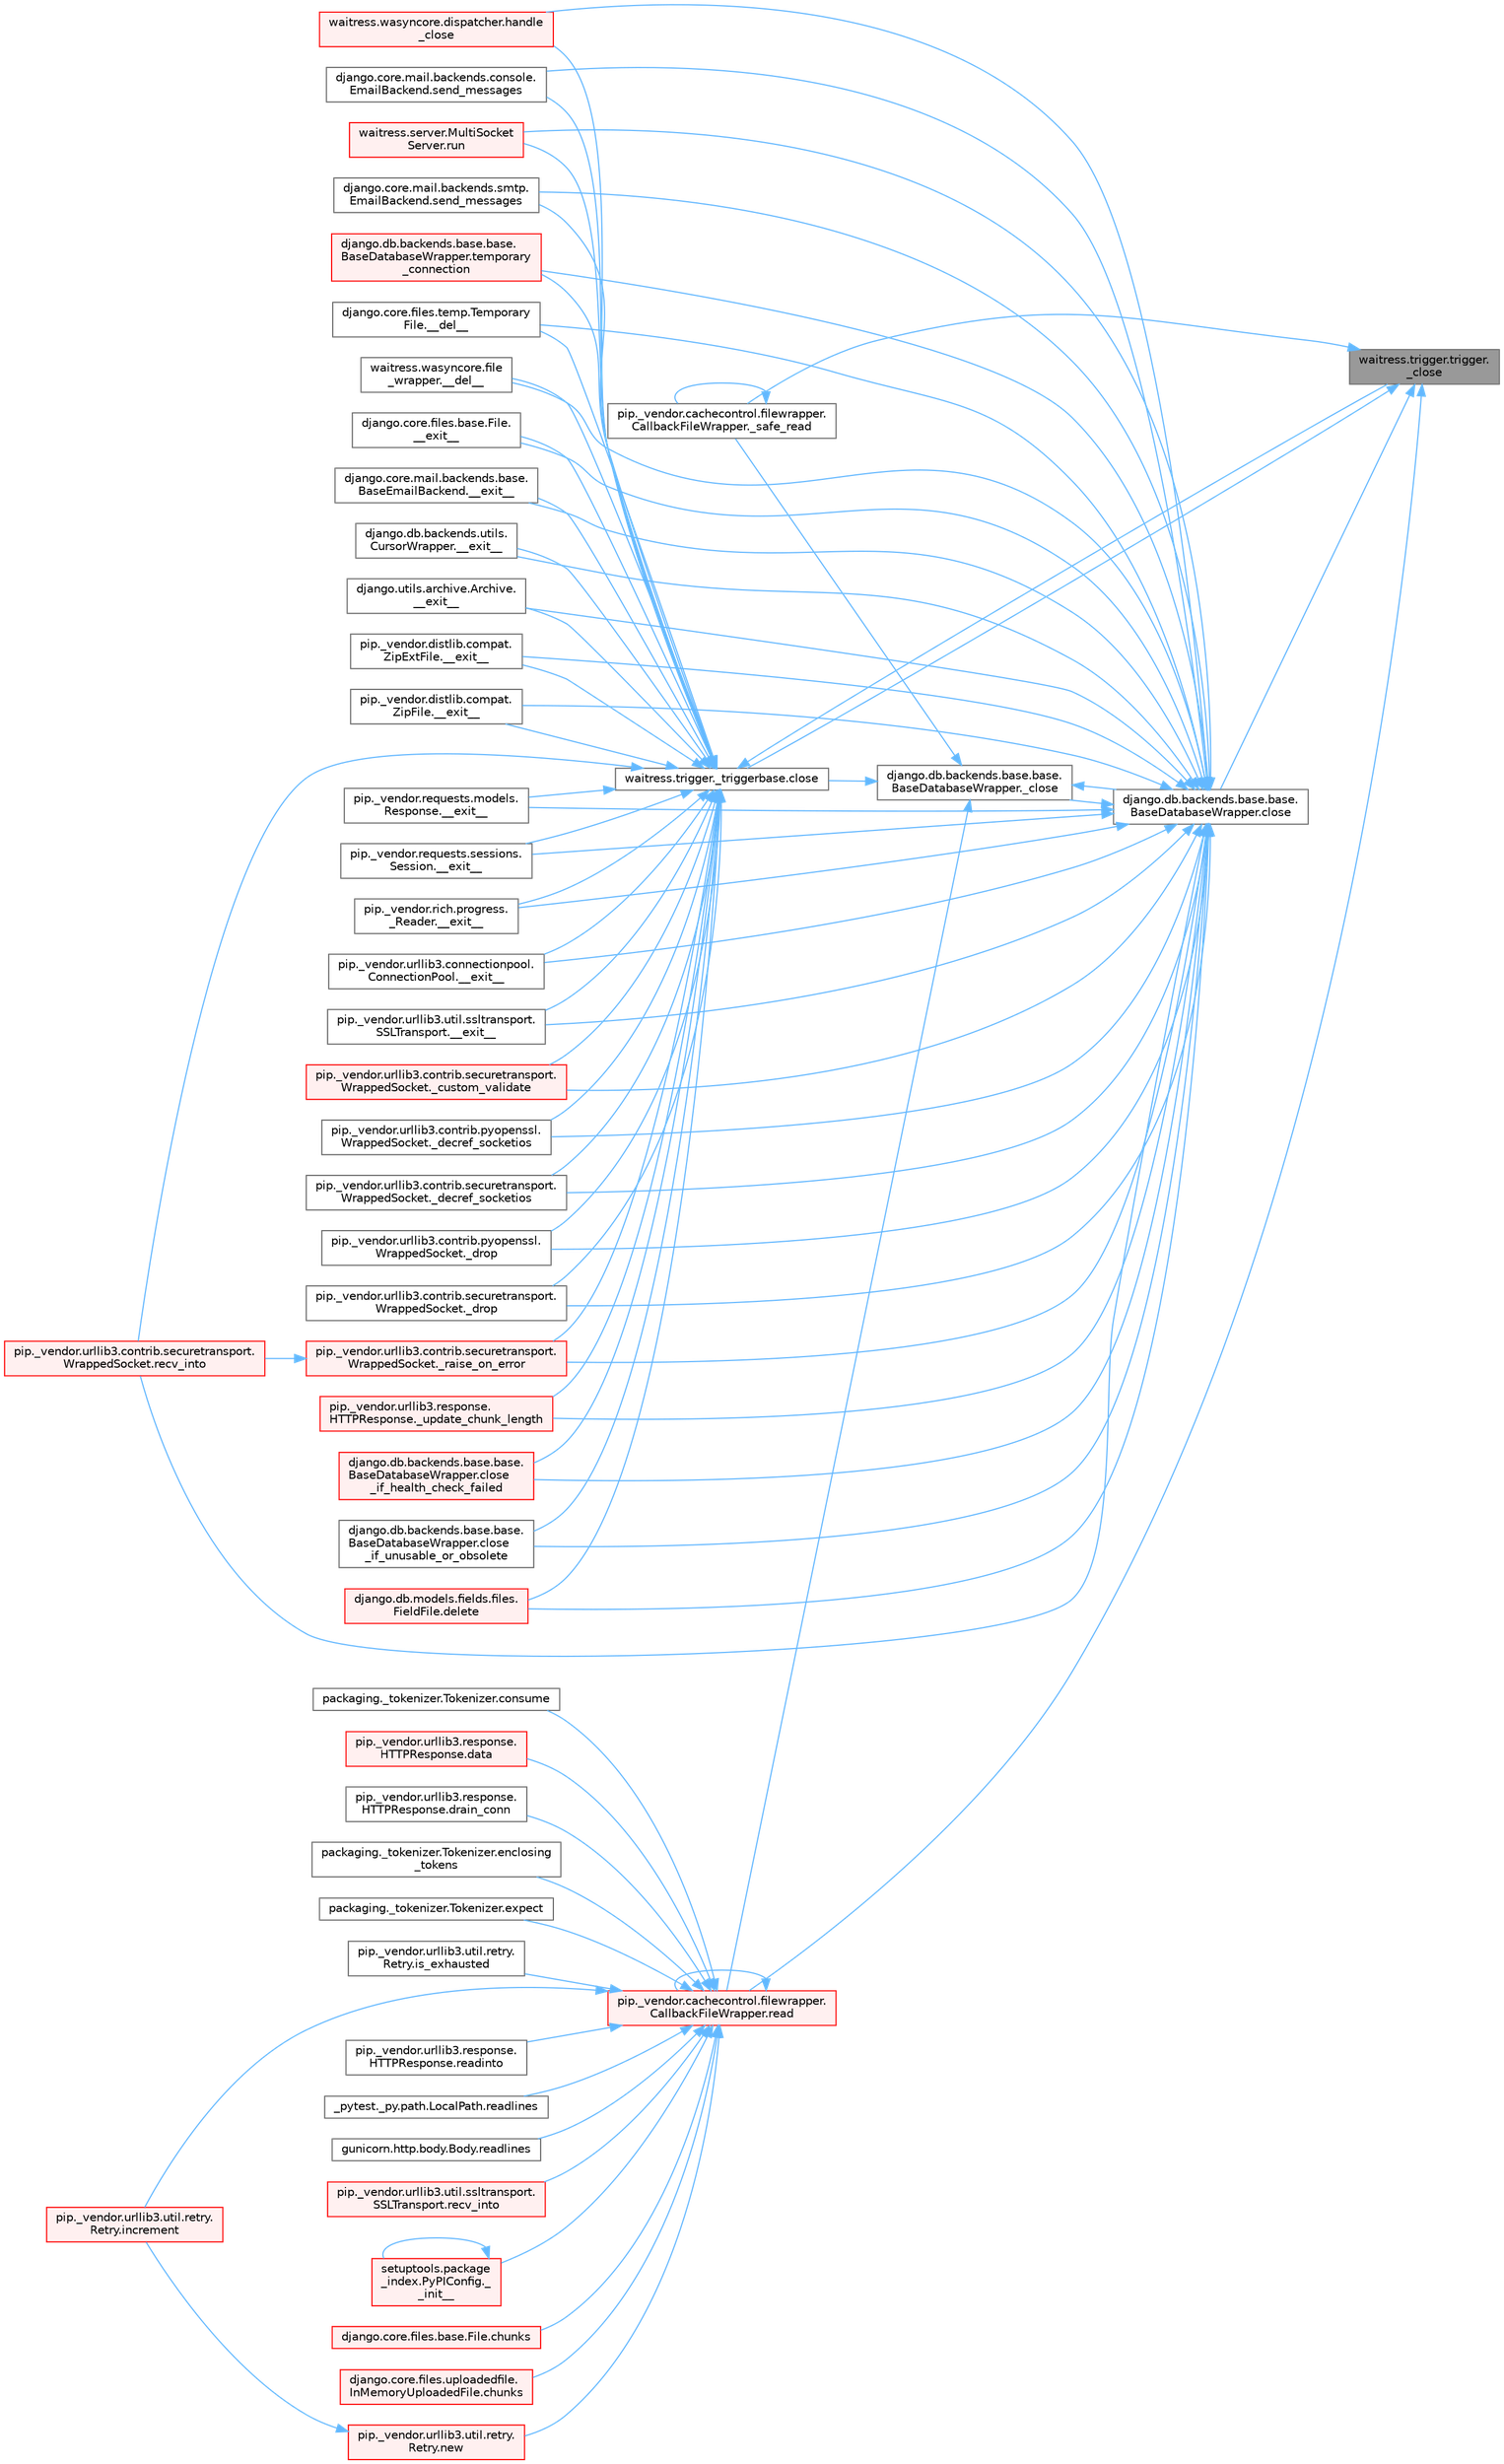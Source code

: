 digraph "waitress.trigger.trigger._close"
{
 // LATEX_PDF_SIZE
  bgcolor="transparent";
  edge [fontname=Helvetica,fontsize=10,labelfontname=Helvetica,labelfontsize=10];
  node [fontname=Helvetica,fontsize=10,shape=box,height=0.2,width=0.4];
  rankdir="RL";
  Node1 [id="Node000001",label="waitress.trigger.trigger.\l_close",height=0.2,width=0.4,color="gray40", fillcolor="grey60", style="filled", fontcolor="black",tooltip=" "];
  Node1 -> Node2 [id="edge1_Node000001_Node000002",dir="back",color="steelblue1",style="solid",tooltip=" "];
  Node2 [id="Node000002",label="pip._vendor.cachecontrol.filewrapper.\lCallbackFileWrapper._safe_read",height=0.2,width=0.4,color="grey40", fillcolor="white", style="filled",URL="$classpip_1_1__vendor_1_1cachecontrol_1_1filewrapper_1_1_callback_file_wrapper.html#aa5efb6219ceca3e2b3d937a8a91a7e5f",tooltip=" "];
  Node2 -> Node2 [id="edge2_Node000002_Node000002",dir="back",color="steelblue1",style="solid",tooltip=" "];
  Node1 -> Node3 [id="edge3_Node000001_Node000003",dir="back",color="steelblue1",style="solid",tooltip=" "];
  Node3 [id="Node000003",label="django.db.backends.base.base.\lBaseDatabaseWrapper.close",height=0.2,width=0.4,color="grey40", fillcolor="white", style="filled",URL="$classdjango_1_1db_1_1backends_1_1base_1_1base_1_1_base_database_wrapper.html#a01214a9b91408274fbc34cb062baf2bc",tooltip=" "];
  Node3 -> Node4 [id="edge4_Node000003_Node000004",dir="back",color="steelblue1",style="solid",tooltip=" "];
  Node4 [id="Node000004",label="django.core.files.temp.Temporary\lFile.__del__",height=0.2,width=0.4,color="grey40", fillcolor="white", style="filled",URL="$classdjango_1_1core_1_1files_1_1temp_1_1_temporary_file.html#a95809e90e91ff4f43e62813734a1ff5f",tooltip=" "];
  Node3 -> Node5 [id="edge5_Node000003_Node000005",dir="back",color="steelblue1",style="solid",tooltip=" "];
  Node5 [id="Node000005",label="waitress.wasyncore.file\l_wrapper.__del__",height=0.2,width=0.4,color="grey40", fillcolor="white", style="filled",URL="$classwaitress_1_1wasyncore_1_1file__wrapper.html#a4e25ecc24a6210bc5e295c433e632780",tooltip=" "];
  Node3 -> Node6 [id="edge6_Node000003_Node000006",dir="back",color="steelblue1",style="solid",tooltip=" "];
  Node6 [id="Node000006",label="django.core.files.base.File.\l__exit__",height=0.2,width=0.4,color="grey40", fillcolor="white", style="filled",URL="$classdjango_1_1core_1_1files_1_1base_1_1_file.html#ae0b1191c5014d84fee107227495e239c",tooltip=" "];
  Node3 -> Node7 [id="edge7_Node000003_Node000007",dir="back",color="steelblue1",style="solid",tooltip=" "];
  Node7 [id="Node000007",label="django.core.mail.backends.base.\lBaseEmailBackend.__exit__",height=0.2,width=0.4,color="grey40", fillcolor="white", style="filled",URL="$classdjango_1_1core_1_1mail_1_1backends_1_1base_1_1_base_email_backend.html#ab6610ac0ed4aba1a8172e85b59065503",tooltip=" "];
  Node3 -> Node8 [id="edge8_Node000003_Node000008",dir="back",color="steelblue1",style="solid",tooltip=" "];
  Node8 [id="Node000008",label="django.db.backends.utils.\lCursorWrapper.__exit__",height=0.2,width=0.4,color="grey40", fillcolor="white", style="filled",URL="$classdjango_1_1db_1_1backends_1_1utils_1_1_cursor_wrapper.html#a02f5176bb3b2e598d12ac8fdf26f3496",tooltip=" "];
  Node3 -> Node9 [id="edge9_Node000003_Node000009",dir="back",color="steelblue1",style="solid",tooltip=" "];
  Node9 [id="Node000009",label="django.utils.archive.Archive.\l__exit__",height=0.2,width=0.4,color="grey40", fillcolor="white", style="filled",URL="$classdjango_1_1utils_1_1archive_1_1_archive.html#a9a50df9316e6d45236868d7561a13d78",tooltip=" "];
  Node3 -> Node10 [id="edge10_Node000003_Node000010",dir="back",color="steelblue1",style="solid",tooltip=" "];
  Node10 [id="Node000010",label="pip._vendor.distlib.compat.\lZipExtFile.__exit__",height=0.2,width=0.4,color="grey40", fillcolor="white", style="filled",URL="$classpip_1_1__vendor_1_1distlib_1_1compat_1_1_zip_ext_file.html#ad18398fe6a9f5109a3b0a62aa29d830c",tooltip=" "];
  Node3 -> Node11 [id="edge11_Node000003_Node000011",dir="back",color="steelblue1",style="solid",tooltip=" "];
  Node11 [id="Node000011",label="pip._vendor.distlib.compat.\lZipFile.__exit__",height=0.2,width=0.4,color="grey40", fillcolor="white", style="filled",URL="$classpip_1_1__vendor_1_1distlib_1_1compat_1_1_zip_file.html#ae730617981b5947edb5f7838f1caabb4",tooltip=" "];
  Node3 -> Node12 [id="edge12_Node000003_Node000012",dir="back",color="steelblue1",style="solid",tooltip=" "];
  Node12 [id="Node000012",label="pip._vendor.requests.models.\lResponse.__exit__",height=0.2,width=0.4,color="grey40", fillcolor="white", style="filled",URL="$classpip_1_1__vendor_1_1requests_1_1models_1_1_response.html#a1f5f32680ba6cd5002b2c19b7b8b0705",tooltip=" "];
  Node3 -> Node13 [id="edge13_Node000003_Node000013",dir="back",color="steelblue1",style="solid",tooltip=" "];
  Node13 [id="Node000013",label="pip._vendor.requests.sessions.\lSession.__exit__",height=0.2,width=0.4,color="grey40", fillcolor="white", style="filled",URL="$classpip_1_1__vendor_1_1requests_1_1sessions_1_1_session.html#aa063240820ab2fc28ed471a014a47963",tooltip=" "];
  Node3 -> Node14 [id="edge14_Node000003_Node000014",dir="back",color="steelblue1",style="solid",tooltip=" "];
  Node14 [id="Node000014",label="pip._vendor.rich.progress.\l_Reader.__exit__",height=0.2,width=0.4,color="grey40", fillcolor="white", style="filled",URL="$classpip_1_1__vendor_1_1rich_1_1progress_1_1___reader.html#a82781ca9c3ea0f5a0a3f9bd309e05b85",tooltip=" "];
  Node3 -> Node15 [id="edge15_Node000003_Node000015",dir="back",color="steelblue1",style="solid",tooltip=" "];
  Node15 [id="Node000015",label="pip._vendor.urllib3.connectionpool.\lConnectionPool.__exit__",height=0.2,width=0.4,color="grey40", fillcolor="white", style="filled",URL="$classpip_1_1__vendor_1_1urllib3_1_1connectionpool_1_1_connection_pool.html#adfa39f03564a54c98c18206145aa9d0f",tooltip=" "];
  Node3 -> Node16 [id="edge16_Node000003_Node000016",dir="back",color="steelblue1",style="solid",tooltip=" "];
  Node16 [id="Node000016",label="pip._vendor.urllib3.util.ssltransport.\lSSLTransport.__exit__",height=0.2,width=0.4,color="grey40", fillcolor="white", style="filled",URL="$classpip_1_1__vendor_1_1urllib3_1_1util_1_1ssltransport_1_1_s_s_l_transport.html#ae3f2aec625e9a75bbcd96b467cf3b7fd",tooltip=" "];
  Node3 -> Node17 [id="edge17_Node000003_Node000017",dir="back",color="steelblue1",style="solid",tooltip=" "];
  Node17 [id="Node000017",label="django.db.backends.base.base.\lBaseDatabaseWrapper._close",height=0.2,width=0.4,color="grey40", fillcolor="white", style="filled",URL="$classdjango_1_1db_1_1backends_1_1base_1_1base_1_1_base_database_wrapper.html#a069b8e1694fb63fce4840aead0e1f63d",tooltip=" "];
  Node17 -> Node2 [id="edge18_Node000017_Node000002",dir="back",color="steelblue1",style="solid",tooltip=" "];
  Node17 -> Node3 [id="edge19_Node000017_Node000003",dir="back",color="steelblue1",style="solid",tooltip=" "];
  Node17 -> Node18 [id="edge20_Node000017_Node000018",dir="back",color="steelblue1",style="solid",tooltip=" "];
  Node18 [id="Node000018",label="waitress.trigger._triggerbase.close",height=0.2,width=0.4,color="grey40", fillcolor="white", style="filled",URL="$classwaitress_1_1trigger_1_1__triggerbase.html#a233bfdafc3a89d16231bdb1ffb64c721",tooltip=" "];
  Node18 -> Node4 [id="edge21_Node000018_Node000004",dir="back",color="steelblue1",style="solid",tooltip=" "];
  Node18 -> Node5 [id="edge22_Node000018_Node000005",dir="back",color="steelblue1",style="solid",tooltip=" "];
  Node18 -> Node6 [id="edge23_Node000018_Node000006",dir="back",color="steelblue1",style="solid",tooltip=" "];
  Node18 -> Node7 [id="edge24_Node000018_Node000007",dir="back",color="steelblue1",style="solid",tooltip=" "];
  Node18 -> Node8 [id="edge25_Node000018_Node000008",dir="back",color="steelblue1",style="solid",tooltip=" "];
  Node18 -> Node9 [id="edge26_Node000018_Node000009",dir="back",color="steelblue1",style="solid",tooltip=" "];
  Node18 -> Node10 [id="edge27_Node000018_Node000010",dir="back",color="steelblue1",style="solid",tooltip=" "];
  Node18 -> Node11 [id="edge28_Node000018_Node000011",dir="back",color="steelblue1",style="solid",tooltip=" "];
  Node18 -> Node12 [id="edge29_Node000018_Node000012",dir="back",color="steelblue1",style="solid",tooltip=" "];
  Node18 -> Node13 [id="edge30_Node000018_Node000013",dir="back",color="steelblue1",style="solid",tooltip=" "];
  Node18 -> Node14 [id="edge31_Node000018_Node000014",dir="back",color="steelblue1",style="solid",tooltip=" "];
  Node18 -> Node15 [id="edge32_Node000018_Node000015",dir="back",color="steelblue1",style="solid",tooltip=" "];
  Node18 -> Node16 [id="edge33_Node000018_Node000016",dir="back",color="steelblue1",style="solid",tooltip=" "];
  Node18 -> Node1 [id="edge34_Node000018_Node000001",dir="back",color="steelblue1",style="solid",tooltip=" "];
  Node18 -> Node19 [id="edge35_Node000018_Node000019",dir="back",color="steelblue1",style="solid",tooltip=" "];
  Node19 [id="Node000019",label="pip._vendor.urllib3.contrib.securetransport.\lWrappedSocket._custom_validate",height=0.2,width=0.4,color="red", fillcolor="#FFF0F0", style="filled",URL="$classpip_1_1__vendor_1_1urllib3_1_1contrib_1_1securetransport_1_1_wrapped_socket.html#a792d7036b5574cd74ffbf75a1d40e8ea",tooltip=" "];
  Node18 -> Node21 [id="edge36_Node000018_Node000021",dir="back",color="steelblue1",style="solid",tooltip=" "];
  Node21 [id="Node000021",label="pip._vendor.urllib3.contrib.pyopenssl.\lWrappedSocket._decref_socketios",height=0.2,width=0.4,color="grey40", fillcolor="white", style="filled",URL="$classpip_1_1__vendor_1_1urllib3_1_1contrib_1_1pyopenssl_1_1_wrapped_socket.html#a852978001c35f19a5668b6b635b4d466",tooltip=" "];
  Node18 -> Node22 [id="edge37_Node000018_Node000022",dir="back",color="steelblue1",style="solid",tooltip=" "];
  Node22 [id="Node000022",label="pip._vendor.urllib3.contrib.securetransport.\lWrappedSocket._decref_socketios",height=0.2,width=0.4,color="grey40", fillcolor="white", style="filled",URL="$classpip_1_1__vendor_1_1urllib3_1_1contrib_1_1securetransport_1_1_wrapped_socket.html#aece833c51ea926f1a23410d725e8e0bc",tooltip=" "];
  Node18 -> Node23 [id="edge38_Node000018_Node000023",dir="back",color="steelblue1",style="solid",tooltip=" "];
  Node23 [id="Node000023",label="pip._vendor.urllib3.contrib.pyopenssl.\lWrappedSocket._drop",height=0.2,width=0.4,color="grey40", fillcolor="white", style="filled",URL="$classpip_1_1__vendor_1_1urllib3_1_1contrib_1_1pyopenssl_1_1_wrapped_socket.html#a7d3e248bcf60a9d8606bbcde69f785f5",tooltip=" "];
  Node18 -> Node24 [id="edge39_Node000018_Node000024",dir="back",color="steelblue1",style="solid",tooltip=" "];
  Node24 [id="Node000024",label="pip._vendor.urllib3.contrib.securetransport.\lWrappedSocket._drop",height=0.2,width=0.4,color="grey40", fillcolor="white", style="filled",URL="$classpip_1_1__vendor_1_1urllib3_1_1contrib_1_1securetransport_1_1_wrapped_socket.html#aa5120335fca67c7dd6cc4b1cf6d7e74f",tooltip=" "];
  Node18 -> Node25 [id="edge40_Node000018_Node000025",dir="back",color="steelblue1",style="solid",tooltip=" "];
  Node25 [id="Node000025",label="pip._vendor.urllib3.contrib.securetransport.\lWrappedSocket._raise_on_error",height=0.2,width=0.4,color="red", fillcolor="#FFF0F0", style="filled",URL="$classpip_1_1__vendor_1_1urllib3_1_1contrib_1_1securetransport_1_1_wrapped_socket.html#ae89ceec48b026fbcf5e9888ee21e0c09",tooltip=" "];
  Node25 -> Node26 [id="edge41_Node000025_Node000026",dir="back",color="steelblue1",style="solid",tooltip=" "];
  Node26 [id="Node000026",label="pip._vendor.urllib3.contrib.securetransport.\lWrappedSocket.recv_into",height=0.2,width=0.4,color="red", fillcolor="#FFF0F0", style="filled",URL="$classpip_1_1__vendor_1_1urllib3_1_1contrib_1_1securetransport_1_1_wrapped_socket.html#aedfc3cd814ef6075e6907e05860b45d6",tooltip=" "];
  Node18 -> Node101 [id="edge42_Node000018_Node000101",dir="back",color="steelblue1",style="solid",tooltip=" "];
  Node101 [id="Node000101",label="pip._vendor.urllib3.response.\lHTTPResponse._update_chunk_length",height=0.2,width=0.4,color="red", fillcolor="#FFF0F0", style="filled",URL="$classpip_1_1__vendor_1_1urllib3_1_1response_1_1_h_t_t_p_response.html#adbdd73c32bc7b36f2120d5ab8189e8d8",tooltip=" "];
  Node18 -> Node272 [id="edge43_Node000018_Node000272",dir="back",color="steelblue1",style="solid",tooltip=" "];
  Node272 [id="Node000272",label="django.db.backends.base.base.\lBaseDatabaseWrapper.close\l_if_health_check_failed",height=0.2,width=0.4,color="red", fillcolor="#FFF0F0", style="filled",URL="$classdjango_1_1db_1_1backends_1_1base_1_1base_1_1_base_database_wrapper.html#a3f4d11734d2da94781f00468b6bd3981",tooltip=" "];
  Node18 -> Node435 [id="edge44_Node000018_Node000435",dir="back",color="steelblue1",style="solid",tooltip=" "];
  Node435 [id="Node000435",label="django.db.backends.base.base.\lBaseDatabaseWrapper.close\l_if_unusable_or_obsolete",height=0.2,width=0.4,color="grey40", fillcolor="white", style="filled",URL="$classdjango_1_1db_1_1backends_1_1base_1_1base_1_1_base_database_wrapper.html#a599dfc5a8da20da69ffa5a94869dad01",tooltip=" "];
  Node18 -> Node436 [id="edge45_Node000018_Node000436",dir="back",color="steelblue1",style="solid",tooltip=" "];
  Node436 [id="Node000436",label="django.db.models.fields.files.\lFieldFile.delete",height=0.2,width=0.4,color="red", fillcolor="#FFF0F0", style="filled",URL="$classdjango_1_1db_1_1models_1_1fields_1_1files_1_1_field_file.html#a9ceb820ca3d1263f793b61694dbc8214",tooltip=" "];
  Node18 -> Node437 [id="edge46_Node000018_Node000437",dir="back",color="steelblue1",style="solid",tooltip=" "];
  Node437 [id="Node000437",label="waitress.wasyncore.dispatcher.handle\l_close",height=0.2,width=0.4,color="red", fillcolor="#FFF0F0", style="filled",URL="$classwaitress_1_1wasyncore_1_1dispatcher.html#a3aa67ce99ade5536c206ebc997189803",tooltip=" "];
  Node18 -> Node26 [id="edge47_Node000018_Node000026",dir="back",color="steelblue1",style="solid",tooltip=" "];
  Node18 -> Node1627 [id="edge48_Node000018_Node001627",dir="back",color="steelblue1",style="solid",tooltip=" "];
  Node1627 [id="Node001627",label="waitress.server.MultiSocket\lServer.run",height=0.2,width=0.4,color="red", fillcolor="#FFF0F0", style="filled",URL="$classwaitress_1_1server_1_1_multi_socket_server.html#ab67cbf2d39ebd4060101ae1cbb6bec51",tooltip=" "];
  Node18 -> Node1393 [id="edge49_Node000018_Node001393",dir="back",color="steelblue1",style="solid",tooltip=" "];
  Node1393 [id="Node001393",label="django.core.mail.backends.console.\lEmailBackend.send_messages",height=0.2,width=0.4,color="grey40", fillcolor="white", style="filled",URL="$classdjango_1_1core_1_1mail_1_1backends_1_1console_1_1_email_backend.html#ae3c7f922df87a228638e98cbb97a3deb",tooltip=" "];
  Node18 -> Node1394 [id="edge50_Node000018_Node001394",dir="back",color="steelblue1",style="solid",tooltip=" "];
  Node1394 [id="Node001394",label="django.core.mail.backends.smtp.\lEmailBackend.send_messages",height=0.2,width=0.4,color="grey40", fillcolor="white", style="filled",URL="$classdjango_1_1core_1_1mail_1_1backends_1_1smtp_1_1_email_backend.html#a0d829964e867581b24047266e5c3dca6",tooltip=" "];
  Node18 -> Node1628 [id="edge51_Node000018_Node001628",dir="back",color="steelblue1",style="solid",tooltip=" "];
  Node1628 [id="Node001628",label="django.db.backends.base.base.\lBaseDatabaseWrapper.temporary\l_connection",height=0.2,width=0.4,color="red", fillcolor="#FFF0F0", style="filled",URL="$classdjango_1_1db_1_1backends_1_1base_1_1base_1_1_base_database_wrapper.html#a605fd92d7af39b1b987426a269121b0c",tooltip=" "];
  Node17 -> Node3183 [id="edge52_Node000017_Node003183",dir="back",color="steelblue1",style="solid",tooltip=" "];
  Node3183 [id="Node003183",label="pip._vendor.cachecontrol.filewrapper.\lCallbackFileWrapper.read",height=0.2,width=0.4,color="red", fillcolor="#FFF0F0", style="filled",URL="$classpip_1_1__vendor_1_1cachecontrol_1_1filewrapper_1_1_callback_file_wrapper.html#afceb112c071f7b24b9db274a61213b68",tooltip=" "];
  Node3183 -> Node935 [id="edge53_Node003183_Node000935",dir="back",color="steelblue1",style="solid",tooltip=" "];
  Node935 [id="Node000935",label="setuptools.package\l_index.PyPIConfig._\l_init__",height=0.2,width=0.4,color="red", fillcolor="#FFF0F0", style="filled",URL="$classsetuptools_1_1package__index_1_1_py_p_i_config.html#aaaf43ad63ae6fe8ffed0e48774e437b6",tooltip=" "];
  Node935 -> Node935 [id="edge54_Node000935_Node000935",dir="back",color="steelblue1",style="solid",tooltip=" "];
  Node3183 -> Node936 [id="edge55_Node003183_Node000936",dir="back",color="steelblue1",style="solid",tooltip=" "];
  Node936 [id="Node000936",label="django.core.files.base.File.chunks",height=0.2,width=0.4,color="red", fillcolor="#FFF0F0", style="filled",URL="$classdjango_1_1core_1_1files_1_1base_1_1_file.html#ad17ccdad55ee2a18e7b9e3911ee8ebcb",tooltip=" "];
  Node3183 -> Node938 [id="edge56_Node003183_Node000938",dir="back",color="steelblue1",style="solid",tooltip=" "];
  Node938 [id="Node000938",label="django.core.files.uploadedfile.\lInMemoryUploadedFile.chunks",height=0.2,width=0.4,color="red", fillcolor="#FFF0F0", style="filled",URL="$classdjango_1_1core_1_1files_1_1uploadedfile_1_1_in_memory_uploaded_file.html#adc0e015945bc5d33673ec1d0f2b73074",tooltip=" "];
  Node3183 -> Node939 [id="edge57_Node003183_Node000939",dir="back",color="steelblue1",style="solid",tooltip=" "];
  Node939 [id="Node000939",label="packaging._tokenizer.Tokenizer.consume",height=0.2,width=0.4,color="grey40", fillcolor="white", style="filled",URL="$classpackaging_1_1__tokenizer_1_1_tokenizer.html#aff74eaccaae690982aaaba5cb9a4d051",tooltip=" "];
  Node3183 -> Node940 [id="edge58_Node003183_Node000940",dir="back",color="steelblue1",style="solid",tooltip=" "];
  Node940 [id="Node000940",label="pip._vendor.urllib3.response.\lHTTPResponse.data",height=0.2,width=0.4,color="red", fillcolor="#FFF0F0", style="filled",URL="$classpip_1_1__vendor_1_1urllib3_1_1response_1_1_h_t_t_p_response.html#abf3c538704803faf453331b0031f3bdd",tooltip=" "];
  Node3183 -> Node978 [id="edge59_Node003183_Node000978",dir="back",color="steelblue1",style="solid",tooltip=" "];
  Node978 [id="Node000978",label="pip._vendor.urllib3.response.\lHTTPResponse.drain_conn",height=0.2,width=0.4,color="grey40", fillcolor="white", style="filled",URL="$classpip_1_1__vendor_1_1urllib3_1_1response_1_1_h_t_t_p_response.html#ad5ca98b71fbb5094f5db062b07b26eb1",tooltip=" "];
  Node3183 -> Node979 [id="edge60_Node003183_Node000979",dir="back",color="steelblue1",style="solid",tooltip=" "];
  Node979 [id="Node000979",label="packaging._tokenizer.Tokenizer.enclosing\l_tokens",height=0.2,width=0.4,color="grey40", fillcolor="white", style="filled",URL="$classpackaging_1_1__tokenizer_1_1_tokenizer.html#a27f8cfa7a5ed91e0cba1923b9b18da3d",tooltip=" "];
  Node3183 -> Node980 [id="edge61_Node003183_Node000980",dir="back",color="steelblue1",style="solid",tooltip=" "];
  Node980 [id="Node000980",label="packaging._tokenizer.Tokenizer.expect",height=0.2,width=0.4,color="grey40", fillcolor="white", style="filled",URL="$classpackaging_1_1__tokenizer_1_1_tokenizer.html#a151b21b99f387eddd422cd0dcf2064dd",tooltip=" "];
  Node3183 -> Node331 [id="edge62_Node003183_Node000331",dir="back",color="steelblue1",style="solid",tooltip=" "];
  Node331 [id="Node000331",label="pip._vendor.urllib3.util.retry.\lRetry.increment",height=0.2,width=0.4,color="red", fillcolor="#FFF0F0", style="filled",URL="$classpip_1_1__vendor_1_1urllib3_1_1util_1_1retry_1_1_retry.html#a88dd993ccb2ef4b2bfa9ad0571374b12",tooltip=" "];
  Node3183 -> Node981 [id="edge63_Node003183_Node000981",dir="back",color="steelblue1",style="solid",tooltip=" "];
  Node981 [id="Node000981",label="pip._vendor.urllib3.util.retry.\lRetry.is_exhausted",height=0.2,width=0.4,color="grey40", fillcolor="white", style="filled",URL="$classpip_1_1__vendor_1_1urllib3_1_1util_1_1retry_1_1_retry.html#ad8d42bd72e35f497daf9a0359560969d",tooltip=" "];
  Node3183 -> Node982 [id="edge64_Node003183_Node000982",dir="back",color="steelblue1",style="solid",tooltip=" "];
  Node982 [id="Node000982",label="pip._vendor.urllib3.util.retry.\lRetry.new",height=0.2,width=0.4,color="red", fillcolor="#FFF0F0", style="filled",URL="$classpip_1_1__vendor_1_1urllib3_1_1util_1_1retry_1_1_retry.html#ab806585412b9d9b3c0d882fb4bd8d3c0",tooltip=" "];
  Node982 -> Node331 [id="edge65_Node000982_Node000331",dir="back",color="steelblue1",style="solid",tooltip=" "];
  Node3183 -> Node3183 [id="edge66_Node003183_Node003183",dir="back",color="steelblue1",style="solid",tooltip=" "];
  Node3183 -> Node1114 [id="edge67_Node003183_Node001114",dir="back",color="steelblue1",style="solid",tooltip=" "];
  Node1114 [id="Node001114",label="pip._vendor.urllib3.response.\lHTTPResponse.readinto",height=0.2,width=0.4,color="grey40", fillcolor="white", style="filled",URL="$classpip_1_1__vendor_1_1urllib3_1_1response_1_1_h_t_t_p_response.html#a0988b6687696efed2e04f897eab47ac4",tooltip=" "];
  Node3183 -> Node1115 [id="edge68_Node003183_Node001115",dir="back",color="steelblue1",style="solid",tooltip=" "];
  Node1115 [id="Node001115",label="_pytest._py.path.LocalPath.readlines",height=0.2,width=0.4,color="grey40", fillcolor="white", style="filled",URL="$class__pytest_1_1__py_1_1path_1_1_local_path.html#ab4ae86092b85919c6d43e793d049c3b3",tooltip=" "];
  Node3183 -> Node1116 [id="edge69_Node003183_Node001116",dir="back",color="steelblue1",style="solid",tooltip=" "];
  Node1116 [id="Node001116",label="gunicorn.http.body.Body.readlines",height=0.2,width=0.4,color="grey40", fillcolor="white", style="filled",URL="$classgunicorn_1_1http_1_1body_1_1_body.html#adfec992d9fa8fbca15e35ea1ad4fae63",tooltip=" "];
  Node3183 -> Node1117 [id="edge70_Node003183_Node001117",dir="back",color="steelblue1",style="solid",tooltip=" "];
  Node1117 [id="Node001117",label="pip._vendor.urllib3.util.ssltransport.\lSSLTransport.recv_into",height=0.2,width=0.4,color="red", fillcolor="#FFF0F0", style="filled",URL="$classpip_1_1__vendor_1_1urllib3_1_1util_1_1ssltransport_1_1_s_s_l_transport.html#a9d8da497d2fe869c1f3f9ad1de30fd0c",tooltip=" "];
  Node3 -> Node19 [id="edge71_Node000003_Node000019",dir="back",color="steelblue1",style="solid",tooltip=" "];
  Node3 -> Node21 [id="edge72_Node000003_Node000021",dir="back",color="steelblue1",style="solid",tooltip=" "];
  Node3 -> Node22 [id="edge73_Node000003_Node000022",dir="back",color="steelblue1",style="solid",tooltip=" "];
  Node3 -> Node23 [id="edge74_Node000003_Node000023",dir="back",color="steelblue1",style="solid",tooltip=" "];
  Node3 -> Node24 [id="edge75_Node000003_Node000024",dir="back",color="steelblue1",style="solid",tooltip=" "];
  Node3 -> Node25 [id="edge76_Node000003_Node000025",dir="back",color="steelblue1",style="solid",tooltip=" "];
  Node3 -> Node101 [id="edge77_Node000003_Node000101",dir="back",color="steelblue1",style="solid",tooltip=" "];
  Node3 -> Node272 [id="edge78_Node000003_Node000272",dir="back",color="steelblue1",style="solid",tooltip=" "];
  Node3 -> Node435 [id="edge79_Node000003_Node000435",dir="back",color="steelblue1",style="solid",tooltip=" "];
  Node3 -> Node436 [id="edge80_Node000003_Node000436",dir="back",color="steelblue1",style="solid",tooltip=" "];
  Node3 -> Node437 [id="edge81_Node000003_Node000437",dir="back",color="steelblue1",style="solid",tooltip=" "];
  Node3 -> Node26 [id="edge82_Node000003_Node000026",dir="back",color="steelblue1",style="solid",tooltip=" "];
  Node3 -> Node1627 [id="edge83_Node000003_Node001627",dir="back",color="steelblue1",style="solid",tooltip=" "];
  Node3 -> Node1393 [id="edge84_Node000003_Node001393",dir="back",color="steelblue1",style="solid",tooltip=" "];
  Node3 -> Node1394 [id="edge85_Node000003_Node001394",dir="back",color="steelblue1",style="solid",tooltip=" "];
  Node3 -> Node1628 [id="edge86_Node000003_Node001628",dir="back",color="steelblue1",style="solid",tooltip=" "];
  Node1 -> Node18 [id="edge87_Node000001_Node000018",dir="back",color="steelblue1",style="solid",tooltip=" "];
  Node1 -> Node3183 [id="edge88_Node000001_Node003183",dir="back",color="steelblue1",style="solid",tooltip=" "];
}
